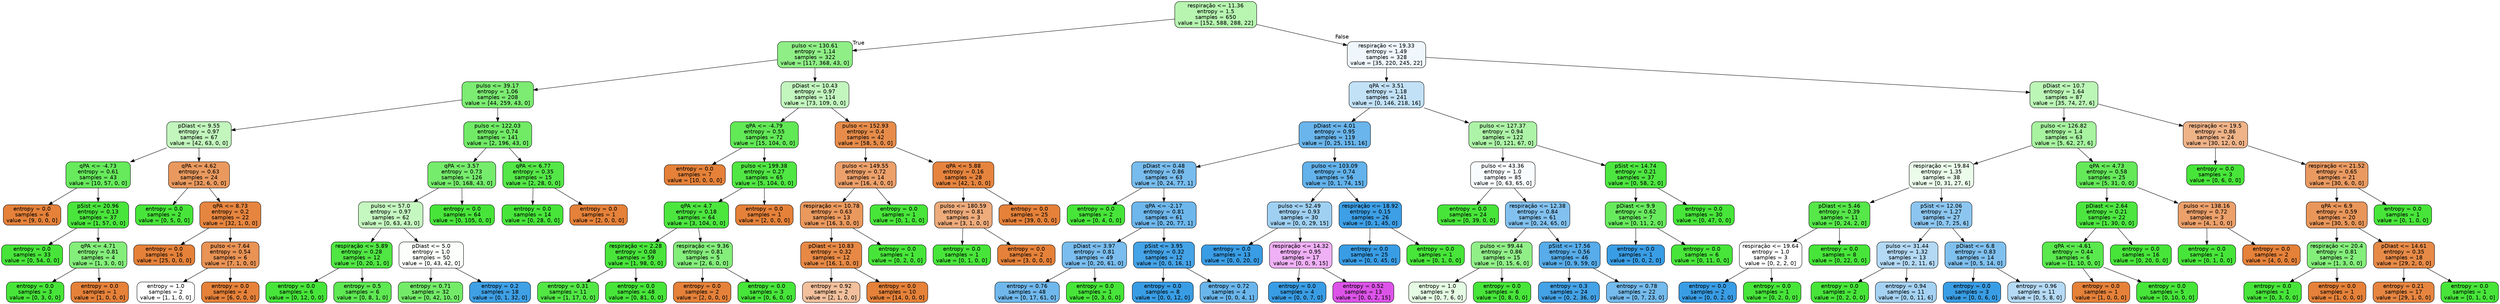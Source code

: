digraph Tree {
node [shape=box, style="filled, rounded", color="black", fontname="helvetica"] ;
edge [fontname="helvetica"] ;
0 [label="respiração <= 11.36\nentropy = 1.5\nsamples = 650\nvalue = [152, 588, 288, 22]", fillcolor="#b7f5b1"] ;
1 [label="pulso <= 130.61\nentropy = 1.14\nsamples = 322\nvalue = [117, 368, 43, 0]", fillcolor="#8fef86"] ;
0 -> 1 [labeldistance=2.5, labelangle=45, headlabel="True"] ;
2 [label="pulso <= 39.17\nentropy = 1.06\nsamples = 208\nvalue = [44, 259, 43, 0]", fillcolor="#7cec72"] ;
1 -> 2 ;
3 [label="pDiast <= 9.55\nentropy = 0.97\nsamples = 67\nvalue = [42, 63, 0, 0]", fillcolor="#c2f6bd"] ;
2 -> 3 ;
4 [label="qPA <= -4.73\nentropy = 0.61\nsamples = 43\nvalue = [10, 57, 0, 0]", fillcolor="#67ea5c"] ;
3 -> 4 ;
5 [label="entropy = 0.0\nsamples = 6\nvalue = [9, 0, 0, 0]", fillcolor="#e58139"] ;
4 -> 5 ;
6 [label="pSist <= 20.96\nentropy = 0.13\nsamples = 37\nvalue = [1, 57, 0, 0]", fillcolor="#4ae53c"] ;
4 -> 6 ;
7 [label="entropy = 0.0\nsamples = 33\nvalue = [0, 54, 0, 0]", fillcolor="#47e539"] ;
6 -> 7 ;
8 [label="qPA <= 4.71\nentropy = 0.81\nsamples = 4\nvalue = [1, 3, 0, 0]", fillcolor="#84ee7b"] ;
6 -> 8 ;
9 [label="entropy = 0.0\nsamples = 3\nvalue = [0, 3, 0, 0]", fillcolor="#47e539"] ;
8 -> 9 ;
10 [label="entropy = 0.0\nsamples = 1\nvalue = [1, 0, 0, 0]", fillcolor="#e58139"] ;
8 -> 10 ;
11 [label="qPA <= 4.62\nentropy = 0.63\nsamples = 24\nvalue = [32, 6, 0, 0]", fillcolor="#ea995e"] ;
3 -> 11 ;
12 [label="entropy = 0.0\nsamples = 2\nvalue = [0, 5, 0, 0]", fillcolor="#47e539"] ;
11 -> 12 ;
13 [label="qPA <= 8.73\nentropy = 0.2\nsamples = 22\nvalue = [32, 1, 0, 0]", fillcolor="#e6853f"] ;
11 -> 13 ;
14 [label="entropy = 0.0\nsamples = 16\nvalue = [25, 0, 0, 0]", fillcolor="#e58139"] ;
13 -> 14 ;
15 [label="pulso <= 7.64\nentropy = 0.54\nsamples = 6\nvalue = [7, 1, 0, 0]", fillcolor="#e99355"] ;
13 -> 15 ;
16 [label="entropy = 1.0\nsamples = 2\nvalue = [1, 1, 0, 0]", fillcolor="#ffffff"] ;
15 -> 16 ;
17 [label="entropy = 0.0\nsamples = 4\nvalue = [6, 0, 0, 0]", fillcolor="#e58139"] ;
15 -> 17 ;
18 [label="pulso <= 122.03\nentropy = 0.74\nsamples = 141\nvalue = [2, 196, 43, 0]", fillcolor="#71eb66"] ;
2 -> 18 ;
19 [label="qPA <= 3.57\nentropy = 0.73\nsamples = 126\nvalue = [0, 168, 43, 0]", fillcolor="#76ec6c"] ;
18 -> 19 ;
20 [label="pulso <= 57.0\nentropy = 0.97\nsamples = 62\nvalue = [0, 63, 43, 0]", fillcolor="#c5f7c0"] ;
19 -> 20 ;
21 [label="respiração <= 5.89\nentropy = 0.28\nsamples = 12\nvalue = [0, 20, 1, 0]", fillcolor="#50e643"] ;
20 -> 21 ;
22 [label="entropy = 0.0\nsamples = 6\nvalue = [0, 12, 0, 0]", fillcolor="#47e539"] ;
21 -> 22 ;
23 [label="entropy = 0.5\nsamples = 6\nvalue = [0, 8, 1, 0]", fillcolor="#5ee852"] ;
21 -> 23 ;
24 [label="pDiast <= 5.0\nentropy = 1.0\nsamples = 50\nvalue = [0, 43, 42, 0]", fillcolor="#fbfefa"] ;
20 -> 24 ;
25 [label="entropy = 0.71\nsamples = 32\nvalue = [0, 42, 10, 0]", fillcolor="#73eb68"] ;
24 -> 25 ;
26 [label="entropy = 0.2\nsamples = 18\nvalue = [0, 1, 32, 0]", fillcolor="#3fa0e6"] ;
24 -> 26 ;
27 [label="entropy = 0.0\nsamples = 64\nvalue = [0, 105, 0, 0]", fillcolor="#47e539"] ;
19 -> 27 ;
28 [label="qPA <= 6.77\nentropy = 0.35\nsamples = 15\nvalue = [2, 28, 0, 0]", fillcolor="#54e747"] ;
18 -> 28 ;
29 [label="entropy = 0.0\nsamples = 14\nvalue = [0, 28, 0, 0]", fillcolor="#47e539"] ;
28 -> 29 ;
30 [label="entropy = 0.0\nsamples = 1\nvalue = [2, 0, 0, 0]", fillcolor="#e58139"] ;
28 -> 30 ;
31 [label="pDiast <= 10.43\nentropy = 0.97\nsamples = 114\nvalue = [73, 109, 0, 0]", fillcolor="#c2f6be"] ;
1 -> 31 ;
32 [label="qPA <= -4.79\nentropy = 0.55\nsamples = 72\nvalue = [15, 104, 0, 0]", fillcolor="#62e956"] ;
31 -> 32 ;
33 [label="entropy = 0.0\nsamples = 7\nvalue = [10, 0, 0, 0]", fillcolor="#e58139"] ;
32 -> 33 ;
34 [label="pulso <= 199.38\nentropy = 0.27\nsamples = 65\nvalue = [5, 104, 0, 0]", fillcolor="#50e643"] ;
32 -> 34 ;
35 [label="qPA <= 4.7\nentropy = 0.18\nsamples = 64\nvalue = [3, 104, 0, 0]", fillcolor="#4ce63f"] ;
34 -> 35 ;
36 [label="respiração <= 2.28\nentropy = 0.08\nsamples = 59\nvalue = [1, 98, 0, 0]", fillcolor="#49e53b"] ;
35 -> 36 ;
37 [label="entropy = 0.31\nsamples = 11\nvalue = [1, 17, 0, 0]", fillcolor="#52e745"] ;
36 -> 37 ;
38 [label="entropy = 0.0\nsamples = 48\nvalue = [0, 81, 0, 0]", fillcolor="#47e539"] ;
36 -> 38 ;
39 [label="respiração <= 9.36\nentropy = 0.81\nsamples = 5\nvalue = [2, 6, 0, 0]", fillcolor="#84ee7b"] ;
35 -> 39 ;
40 [label="entropy = 0.0\nsamples = 2\nvalue = [2, 0, 0, 0]", fillcolor="#e58139"] ;
39 -> 40 ;
41 [label="entropy = 0.0\nsamples = 3\nvalue = [0, 6, 0, 0]", fillcolor="#47e539"] ;
39 -> 41 ;
42 [label="entropy = 0.0\nsamples = 1\nvalue = [2, 0, 0, 0]", fillcolor="#e58139"] ;
34 -> 42 ;
43 [label="pulso <= 152.93\nentropy = 0.4\nsamples = 42\nvalue = [58, 5, 0, 0]", fillcolor="#e78c4a"] ;
31 -> 43 ;
44 [label="pulso <= 149.55\nentropy = 0.72\nsamples = 14\nvalue = [16, 4, 0, 0]", fillcolor="#eca06a"] ;
43 -> 44 ;
45 [label="respiração <= 10.78\nentropy = 0.63\nsamples = 13\nvalue = [16, 3, 0, 0]", fillcolor="#ea995e"] ;
44 -> 45 ;
46 [label="pDiast <= 10.83\nentropy = 0.32\nsamples = 12\nvalue = [16, 1, 0, 0]", fillcolor="#e78945"] ;
45 -> 46 ;
47 [label="entropy = 0.92\nsamples = 2\nvalue = [2, 1, 0, 0]", fillcolor="#f2c09c"] ;
46 -> 47 ;
48 [label="entropy = 0.0\nsamples = 10\nvalue = [14, 0, 0, 0]", fillcolor="#e58139"] ;
46 -> 48 ;
49 [label="entropy = 0.0\nsamples = 1\nvalue = [0, 2, 0, 0]", fillcolor="#47e539"] ;
45 -> 49 ;
50 [label="entropy = 0.0\nsamples = 1\nvalue = [0, 1, 0, 0]", fillcolor="#47e539"] ;
44 -> 50 ;
51 [label="qPA <= 5.88\nentropy = 0.16\nsamples = 28\nvalue = [42, 1, 0, 0]", fillcolor="#e6843e"] ;
43 -> 51 ;
52 [label="pulso <= 180.59\nentropy = 0.81\nsamples = 3\nvalue = [3, 1, 0, 0]", fillcolor="#eeab7b"] ;
51 -> 52 ;
53 [label="entropy = 0.0\nsamples = 1\nvalue = [0, 1, 0, 0]", fillcolor="#47e539"] ;
52 -> 53 ;
54 [label="entropy = 0.0\nsamples = 2\nvalue = [3, 0, 0, 0]", fillcolor="#e58139"] ;
52 -> 54 ;
55 [label="entropy = 0.0\nsamples = 25\nvalue = [39, 0, 0, 0]", fillcolor="#e58139"] ;
51 -> 55 ;
56 [label="respiração <= 19.33\nentropy = 1.49\nsamples = 328\nvalue = [35, 220, 245, 22]", fillcolor="#eff7fd"] ;
0 -> 56 [labeldistance=2.5, labelangle=-45, headlabel="False"] ;
57 [label="qPA <= 3.51\nentropy = 1.18\nsamples = 241\nvalue = [0, 146, 218, 16]", fillcolor="#c2e1f7"] ;
56 -> 57 ;
58 [label="pDiast <= 4.01\nentropy = 0.95\nsamples = 119\nvalue = [0, 25, 151, 16]", fillcolor="#6ab5eb"] ;
57 -> 58 ;
59 [label="pDiast <= 0.48\nentropy = 0.86\nsamples = 63\nvalue = [0, 24, 77, 1]", fillcolor="#78bced"] ;
58 -> 59 ;
60 [label="entropy = 0.0\nsamples = 2\nvalue = [0, 4, 0, 0]", fillcolor="#47e539"] ;
59 -> 60 ;
61 [label="qPA <= -2.17\nentropy = 0.81\nsamples = 61\nvalue = [0, 20, 77, 1]", fillcolor="#6eb7ec"] ;
59 -> 61 ;
62 [label="pDiast <= 3.97\nentropy = 0.81\nsamples = 49\nvalue = [0, 20, 61, 0]", fillcolor="#7abdee"] ;
61 -> 62 ;
63 [label="entropy = 0.76\nsamples = 48\nvalue = [0, 17, 61, 0]", fillcolor="#70b8ec"] ;
62 -> 63 ;
64 [label="entropy = 0.0\nsamples = 1\nvalue = [0, 3, 0, 0]", fillcolor="#47e539"] ;
62 -> 64 ;
65 [label="pSist <= 3.95\nentropy = 0.32\nsamples = 12\nvalue = [0, 0, 16, 1]", fillcolor="#45a3e7"] ;
61 -> 65 ;
66 [label="entropy = 0.0\nsamples = 8\nvalue = [0, 0, 12, 0]", fillcolor="#399de5"] ;
65 -> 66 ;
67 [label="entropy = 0.72\nsamples = 4\nvalue = [0, 0, 4, 1]", fillcolor="#6ab6ec"] ;
65 -> 67 ;
68 [label="pulso <= 103.09\nentropy = 0.74\nsamples = 56\nvalue = [0, 1, 74, 15]", fillcolor="#63b2eb"] ;
58 -> 68 ;
69 [label="pulso <= 52.49\nentropy = 0.93\nsamples = 30\nvalue = [0, 0, 29, 15]", fillcolor="#9fd0f2"] ;
68 -> 69 ;
70 [label="entropy = 0.0\nsamples = 13\nvalue = [0, 0, 20, 0]", fillcolor="#399de5"] ;
69 -> 70 ;
71 [label="respiração <= 14.32\nentropy = 0.95\nsamples = 17\nvalue = [0, 0, 9, 15]", fillcolor="#efb0f5"] ;
69 -> 71 ;
72 [label="entropy = 0.0\nsamples = 4\nvalue = [0, 0, 7, 0]", fillcolor="#399de5"] ;
71 -> 72 ;
73 [label="entropy = 0.52\nsamples = 13\nvalue = [0, 0, 2, 15]", fillcolor="#dc53e8"] ;
71 -> 73 ;
74 [label="respiração <= 18.92\nentropy = 0.15\nsamples = 26\nvalue = [0, 1, 45, 0]", fillcolor="#3d9fe6"] ;
68 -> 74 ;
75 [label="entropy = 0.0\nsamples = 25\nvalue = [0, 0, 45, 0]", fillcolor="#399de5"] ;
74 -> 75 ;
76 [label="entropy = 0.0\nsamples = 1\nvalue = [0, 1, 0, 0]", fillcolor="#47e539"] ;
74 -> 76 ;
77 [label="pulso <= 127.37\nentropy = 0.94\nsamples = 122\nvalue = [0, 121, 67, 0]", fillcolor="#adf3a7"] ;
57 -> 77 ;
78 [label="pulso <= 43.36\nentropy = 1.0\nsamples = 85\nvalue = [0, 63, 65, 0]", fillcolor="#f9fcfe"] ;
77 -> 78 ;
79 [label="entropy = 0.0\nsamples = 24\nvalue = [0, 39, 0, 0]", fillcolor="#47e539"] ;
78 -> 79 ;
80 [label="respiração <= 12.38\nentropy = 0.84\nsamples = 61\nvalue = [0, 24, 65, 0]", fillcolor="#82c1ef"] ;
78 -> 80 ;
81 [label="pulso <= 99.44\nentropy = 0.86\nsamples = 15\nvalue = [0, 15, 6, 0]", fillcolor="#91ef88"] ;
80 -> 81 ;
82 [label="entropy = 1.0\nsamples = 9\nvalue = [0, 7, 6, 0]", fillcolor="#e5fbe3"] ;
81 -> 82 ;
83 [label="entropy = 0.0\nsamples = 6\nvalue = [0, 8, 0, 0]", fillcolor="#47e539"] ;
81 -> 83 ;
84 [label="pSist <= 17.56\nentropy = 0.56\nsamples = 46\nvalue = [0, 9, 59, 0]", fillcolor="#57ace9"] ;
80 -> 84 ;
85 [label="entropy = 0.3\nsamples = 24\nvalue = [0, 2, 36, 0]", fillcolor="#44a2e6"] ;
84 -> 85 ;
86 [label="entropy = 0.78\nsamples = 22\nvalue = [0, 7, 23, 0]", fillcolor="#75bbed"] ;
84 -> 86 ;
87 [label="pSist <= 14.74\nentropy = 0.21\nsamples = 37\nvalue = [0, 58, 2, 0]", fillcolor="#4de640"] ;
77 -> 87 ;
88 [label="pDiast <= 9.9\nentropy = 0.62\nsamples = 7\nvalue = [0, 11, 2, 0]", fillcolor="#68ea5d"] ;
87 -> 88 ;
89 [label="entropy = 0.0\nsamples = 1\nvalue = [0, 0, 2, 0]", fillcolor="#399de5"] ;
88 -> 89 ;
90 [label="entropy = 0.0\nsamples = 6\nvalue = [0, 11, 0, 0]", fillcolor="#47e539"] ;
88 -> 90 ;
91 [label="entropy = 0.0\nsamples = 30\nvalue = [0, 47, 0, 0]", fillcolor="#47e539"] ;
87 -> 91 ;
92 [label="pDiast <= 10.7\nentropy = 1.64\nsamples = 87\nvalue = [35, 74, 27, 6]", fillcolor="#bcf6b7"] ;
56 -> 92 ;
93 [label="pulso <= 126.82\nentropy = 1.4\nsamples = 63\nvalue = [5, 62, 27, 6]", fillcolor="#a7f3a0"] ;
92 -> 93 ;
94 [label="respiração <= 19.84\nentropy = 1.35\nsamples = 38\nvalue = [0, 31, 27, 6]", fillcolor="#ebfcea"] ;
93 -> 94 ;
95 [label="pDiast <= 5.46\nentropy = 0.39\nsamples = 11\nvalue = [0, 24, 2, 0]", fillcolor="#56e749"] ;
94 -> 95 ;
96 [label="respiração <= 19.64\nentropy = 1.0\nsamples = 3\nvalue = [0, 2, 2, 0]", fillcolor="#ffffff"] ;
95 -> 96 ;
97 [label="entropy = 0.0\nsamples = 2\nvalue = [0, 0, 2, 0]", fillcolor="#399de5"] ;
96 -> 97 ;
98 [label="entropy = 0.0\nsamples = 1\nvalue = [0, 2, 0, 0]", fillcolor="#47e539"] ;
96 -> 98 ;
99 [label="entropy = 0.0\nsamples = 8\nvalue = [0, 22, 0, 0]", fillcolor="#47e539"] ;
95 -> 99 ;
100 [label="pSist <= 12.06\nentropy = 1.27\nsamples = 27\nvalue = [0, 7, 25, 6]", fillcolor="#8cc6f0"] ;
94 -> 100 ;
101 [label="pulso <= 31.44\nentropy = 1.32\nsamples = 13\nvalue = [0, 2, 11, 6]", fillcolor="#b3d9f5"] ;
100 -> 101 ;
102 [label="entropy = 0.0\nsamples = 2\nvalue = [0, 2, 0, 0]", fillcolor="#47e539"] ;
101 -> 102 ;
103 [label="entropy = 0.94\nsamples = 11\nvalue = [0, 0, 11, 6]", fillcolor="#a5d2f3"] ;
101 -> 103 ;
104 [label="pDiast <= 6.8\nentropy = 0.83\nsamples = 14\nvalue = [0, 5, 14, 0]", fillcolor="#80c0ee"] ;
100 -> 104 ;
105 [label="entropy = 0.0\nsamples = 3\nvalue = [0, 0, 6, 0]", fillcolor="#399de5"] ;
104 -> 105 ;
106 [label="entropy = 0.96\nsamples = 11\nvalue = [0, 5, 8, 0]", fillcolor="#b5daf5"] ;
104 -> 106 ;
107 [label="qPA <= 4.73\nentropy = 0.58\nsamples = 25\nvalue = [5, 31, 0, 0]", fillcolor="#65e959"] ;
93 -> 107 ;
108 [label="pDiast <= 2.64\nentropy = 0.21\nsamples = 22\nvalue = [1, 30, 0, 0]", fillcolor="#4de640"] ;
107 -> 108 ;
109 [label="qPA <= -4.61\nentropy = 0.44\nsamples = 6\nvalue = [1, 10, 0, 0]", fillcolor="#59e84d"] ;
108 -> 109 ;
110 [label="entropy = 0.0\nsamples = 1\nvalue = [1, 0, 0, 0]", fillcolor="#e58139"] ;
109 -> 110 ;
111 [label="entropy = 0.0\nsamples = 5\nvalue = [0, 10, 0, 0]", fillcolor="#47e539"] ;
109 -> 111 ;
112 [label="entropy = 0.0\nsamples = 16\nvalue = [0, 20, 0, 0]", fillcolor="#47e539"] ;
108 -> 112 ;
113 [label="pulso <= 138.16\nentropy = 0.72\nsamples = 3\nvalue = [4, 1, 0, 0]", fillcolor="#eca06a"] ;
107 -> 113 ;
114 [label="entropy = 0.0\nsamples = 1\nvalue = [0, 1, 0, 0]", fillcolor="#47e539"] ;
113 -> 114 ;
115 [label="entropy = 0.0\nsamples = 2\nvalue = [4, 0, 0, 0]", fillcolor="#e58139"] ;
113 -> 115 ;
116 [label="respiração <= 19.5\nentropy = 0.86\nsamples = 24\nvalue = [30, 12, 0, 0]", fillcolor="#efb388"] ;
92 -> 116 ;
117 [label="entropy = 0.0\nsamples = 3\nvalue = [0, 6, 0, 0]", fillcolor="#47e539"] ;
116 -> 117 ;
118 [label="respiração <= 21.52\nentropy = 0.65\nsamples = 21\nvalue = [30, 6, 0, 0]", fillcolor="#ea9a61"] ;
116 -> 118 ;
119 [label="qPA <= 6.9\nentropy = 0.59\nsamples = 20\nvalue = [30, 5, 0, 0]", fillcolor="#e9965a"] ;
118 -> 119 ;
120 [label="respiração <= 20.4\nentropy = 0.81\nsamples = 2\nvalue = [1, 3, 0, 0]", fillcolor="#84ee7b"] ;
119 -> 120 ;
121 [label="entropy = 0.0\nsamples = 1\nvalue = [0, 3, 0, 0]", fillcolor="#47e539"] ;
120 -> 121 ;
122 [label="entropy = 0.0\nsamples = 1\nvalue = [1, 0, 0, 0]", fillcolor="#e58139"] ;
120 -> 122 ;
123 [label="pDiast <= 14.61\nentropy = 0.35\nsamples = 18\nvalue = [29, 2, 0, 0]", fillcolor="#e78a47"] ;
119 -> 123 ;
124 [label="entropy = 0.21\nsamples = 17\nvalue = [29, 1, 0, 0]", fillcolor="#e68540"] ;
123 -> 124 ;
125 [label="entropy = 0.0\nsamples = 1\nvalue = [0, 1, 0, 0]", fillcolor="#47e539"] ;
123 -> 125 ;
126 [label="entropy = 0.0\nsamples = 1\nvalue = [0, 1, 0, 0]", fillcolor="#47e539"] ;
118 -> 126 ;
}